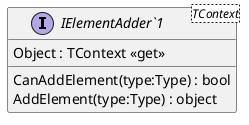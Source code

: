 @startuml
interface "IElementAdder`1"<TContext> {
    Object : TContext <<get>>
    CanAddElement(type:Type) : bool
    AddElement(type:Type) : object
}
@enduml
